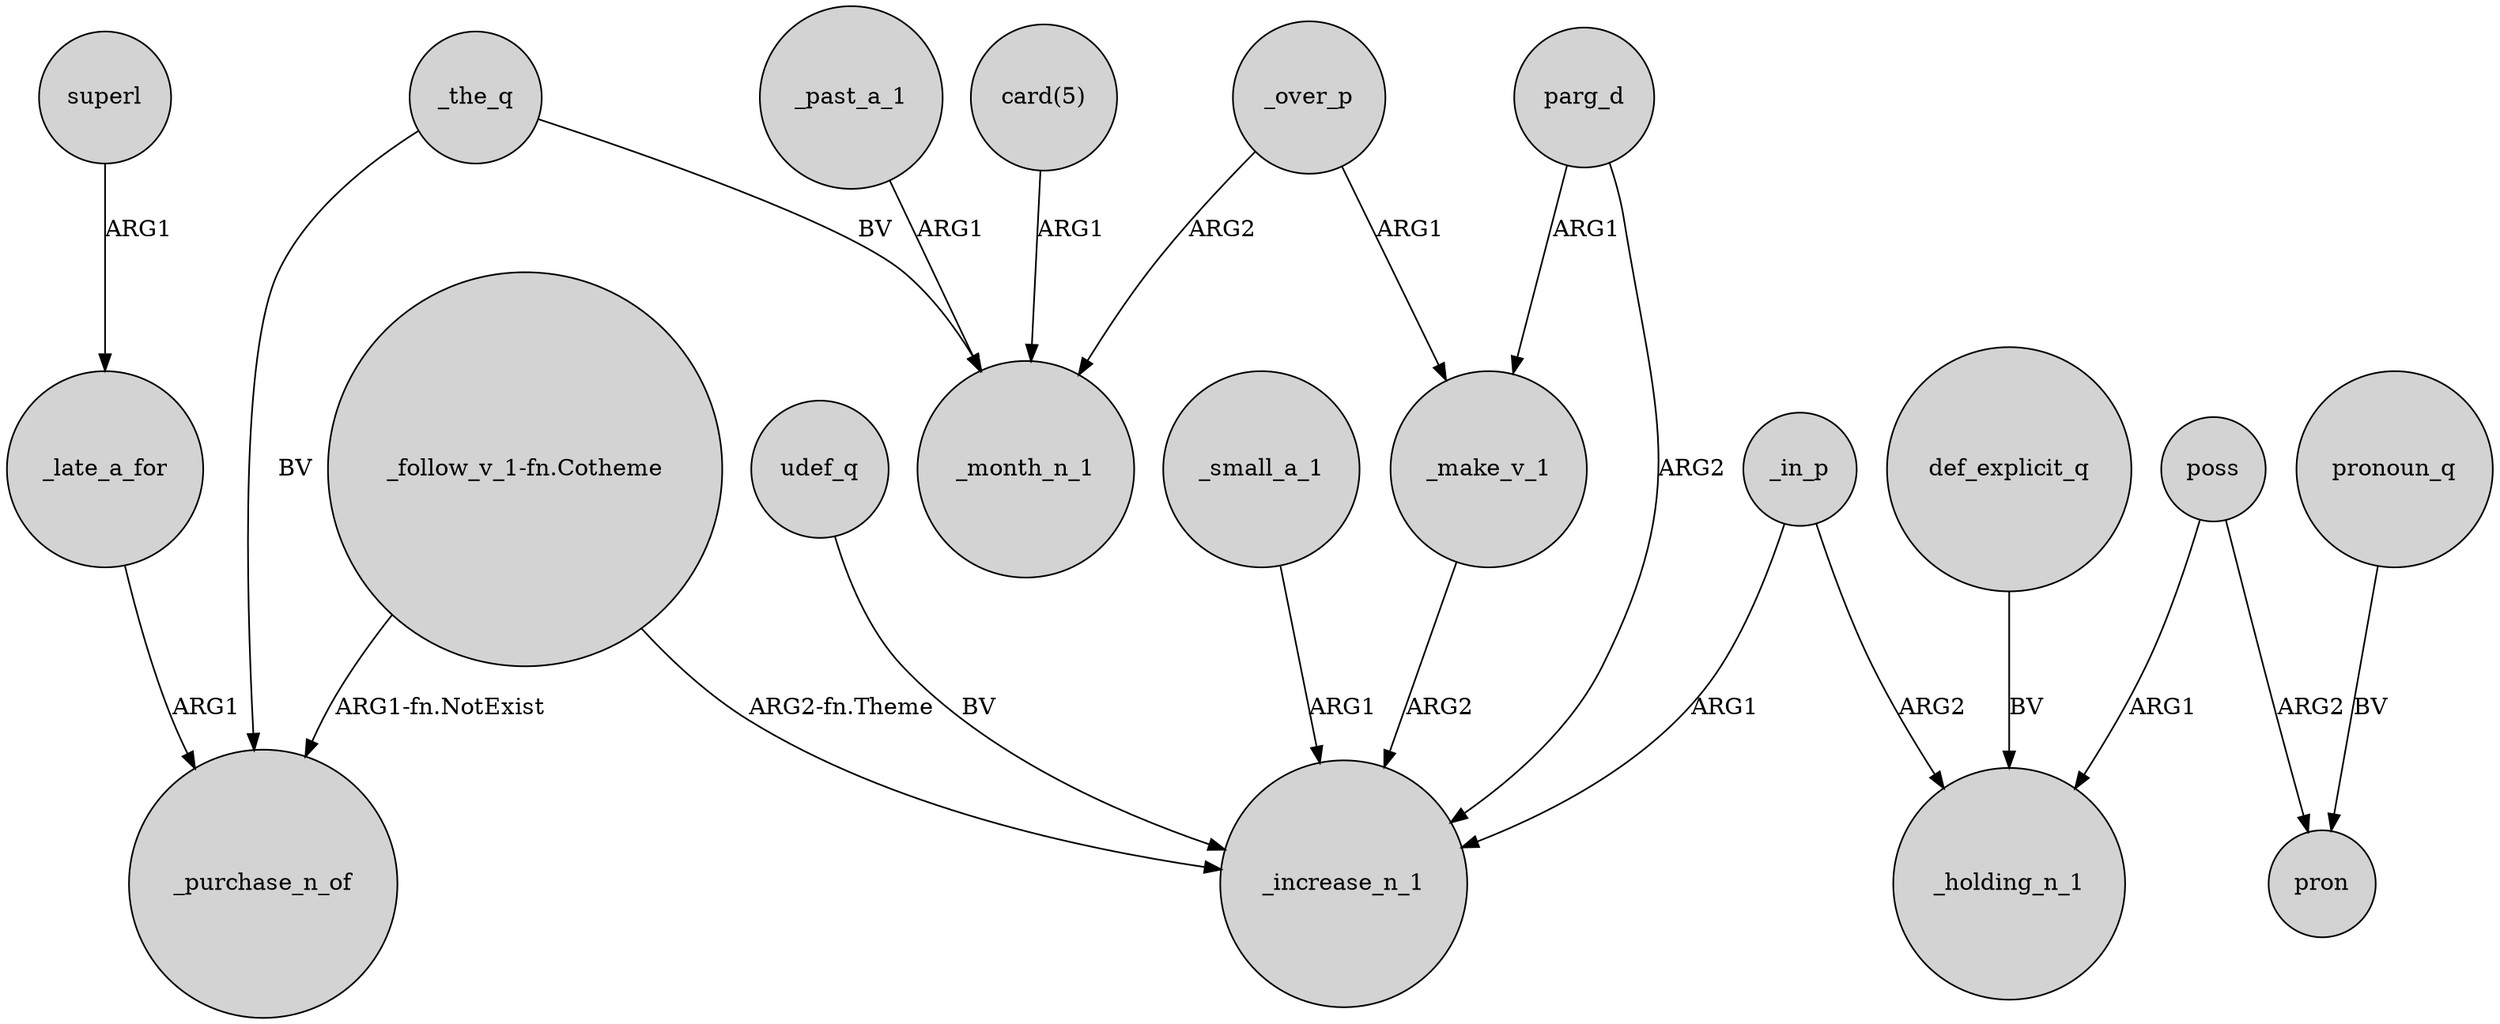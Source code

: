 digraph {
	node [shape=circle style=filled]
	"_follow_v_1-fn.Cotheme" -> _increase_n_1 [label="ARG2-fn.Theme"]
	poss -> pron [label=ARG2]
	_over_p -> _make_v_1 [label=ARG1]
	_late_a_for -> _purchase_n_of [label=ARG1]
	superl -> _late_a_for [label=ARG1]
	_make_v_1 -> _increase_n_1 [label=ARG2]
	def_explicit_q -> _holding_n_1 [label=BV]
	_over_p -> _month_n_1 [label=ARG2]
	pronoun_q -> pron [label=BV]
	_the_q -> _month_n_1 [label=BV]
	_past_a_1 -> _month_n_1 [label=ARG1]
	udef_q -> _increase_n_1 [label=BV]
	_in_p -> _holding_n_1 [label=ARG2]
	parg_d -> _increase_n_1 [label=ARG2]
	"card(5)" -> _month_n_1 [label=ARG1]
	_small_a_1 -> _increase_n_1 [label=ARG1]
	poss -> _holding_n_1 [label=ARG1]
	parg_d -> _make_v_1 [label=ARG1]
	_the_q -> _purchase_n_of [label=BV]
	_in_p -> _increase_n_1 [label=ARG1]
	"_follow_v_1-fn.Cotheme" -> _purchase_n_of [label="ARG1-fn.NotExist"]
}
